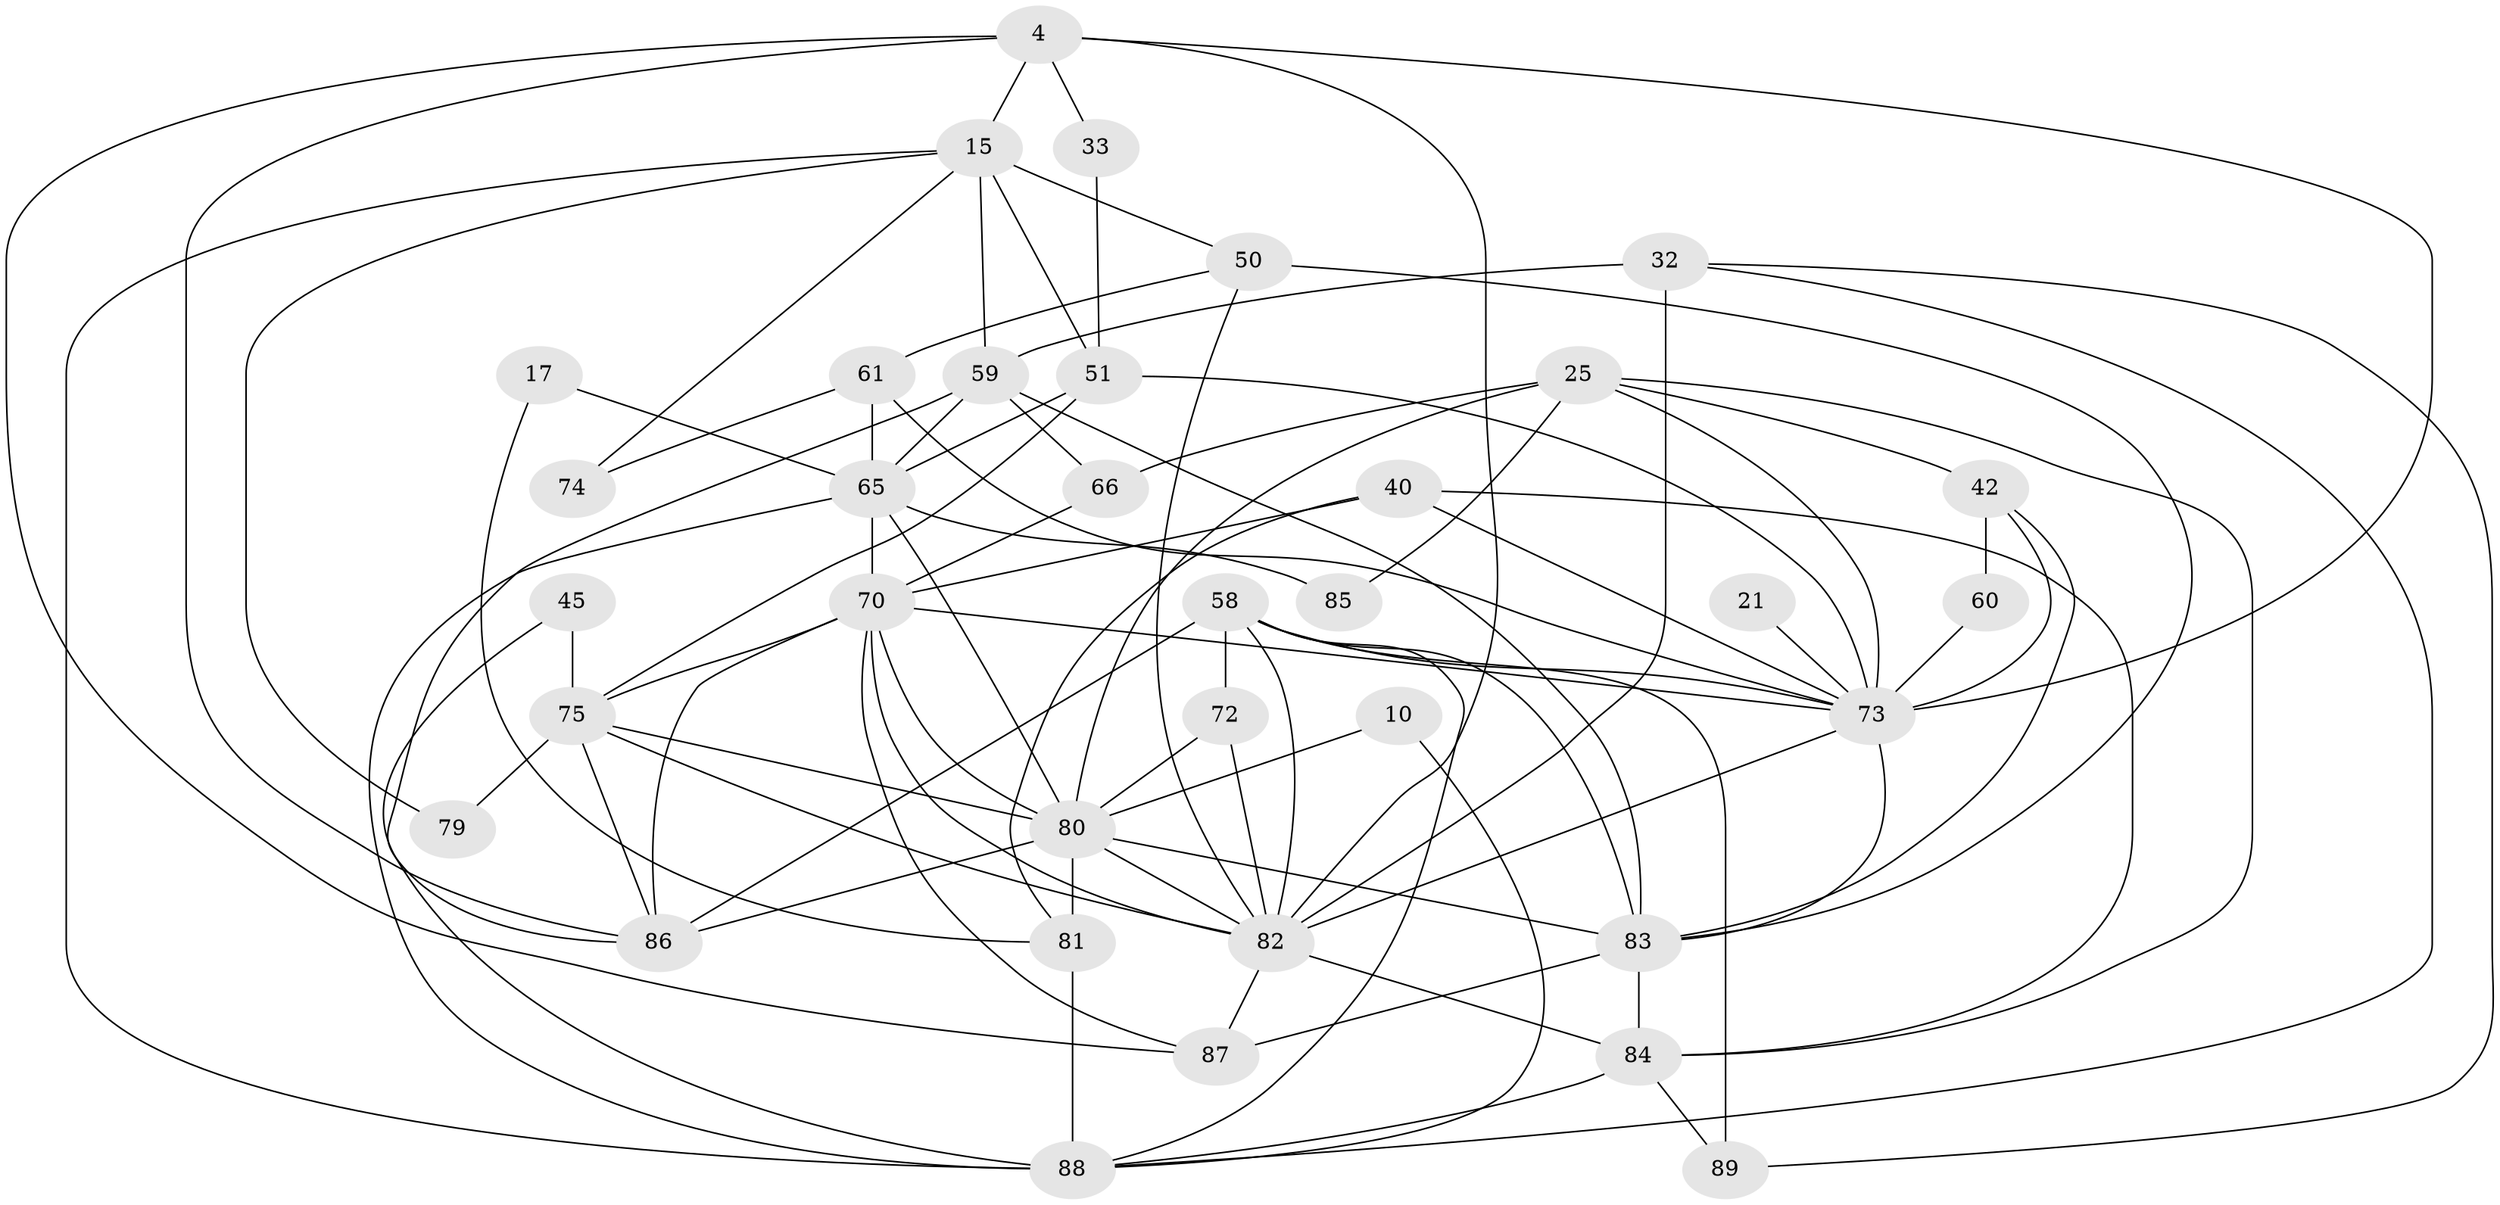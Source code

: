 // original degree distribution, {6: 0.0449438202247191, 4: 0.2696629213483146, 2: 0.14606741573033707, 8: 0.02247191011235955, 3: 0.24719101123595505, 5: 0.23595505617977527, 7: 0.02247191011235955, 9: 0.011235955056179775}
// Generated by graph-tools (version 1.1) at 2025/55/03/04/25 21:55:01]
// undirected, 35 vertices, 88 edges
graph export_dot {
graph [start="1"]
  node [color=gray90,style=filled];
  4;
  10;
  15;
  17;
  21;
  25 [super="+14"];
  32 [super="+16"];
  33;
  40;
  42;
  45;
  50;
  51 [super="+5+48"];
  58 [super="+56"];
  59 [super="+19+22"];
  60 [super="+3"];
  61;
  65 [super="+62"];
  66;
  70 [super="+30+38+54+53"];
  72;
  73 [super="+69+63"];
  74;
  75 [super="+71"];
  79;
  80 [super="+68+57+46"];
  81 [super="+12+27"];
  82 [super="+41+67+64"];
  83 [super="+20+23+34"];
  84 [super="+77+55"];
  85;
  86 [super="+9+76"];
  87 [super="+47"];
  88 [super="+78"];
  89;
  4 -- 15;
  4 -- 73 [weight=2];
  4 -- 33;
  4 -- 87;
  4 -- 86 [weight=2];
  4 -- 82;
  10 -- 88;
  10 -- 80;
  15 -- 50;
  15 -- 51 [weight=2];
  15 -- 74;
  15 -- 79;
  15 -- 88 [weight=2];
  15 -- 59;
  17 -- 65;
  17 -- 81;
  21 -- 73 [weight=2];
  25 -- 66;
  25 -- 42;
  25 -- 84 [weight=2];
  25 -- 85;
  25 -- 73;
  25 -- 80 [weight=2];
  32 -- 59 [weight=2];
  32 -- 89;
  32 -- 88;
  32 -- 82 [weight=2];
  33 -- 51;
  40 -- 81 [weight=2];
  40 -- 84;
  40 -- 70;
  40 -- 73;
  42 -- 60 [weight=2];
  42 -- 83;
  42 -- 73;
  45 -- 88;
  45 -- 75;
  50 -- 61;
  50 -- 83;
  50 -- 82;
  51 -- 65 [weight=2];
  51 -- 73;
  51 -- 75;
  58 -- 72;
  58 -- 82 [weight=2];
  58 -- 89;
  58 -- 83;
  58 -- 86;
  58 -- 88;
  58 -- 73 [weight=2];
  59 -- 86;
  59 -- 66;
  59 -- 83 [weight=2];
  59 -- 65;
  60 -- 73;
  61 -- 73 [weight=2];
  61 -- 74;
  61 -- 65;
  65 -- 70 [weight=3];
  65 -- 85;
  65 -- 88;
  65 -- 80;
  66 -- 70;
  70 -- 73 [weight=4];
  70 -- 82;
  70 -- 86 [weight=3];
  70 -- 87;
  70 -- 80;
  70 -- 75 [weight=2];
  72 -- 82;
  72 -- 80 [weight=3];
  73 -- 83;
  73 -- 82 [weight=2];
  75 -- 79;
  75 -- 86;
  75 -- 80 [weight=2];
  75 -- 82;
  80 -- 81 [weight=4];
  80 -- 82 [weight=4];
  80 -- 83;
  80 -- 86;
  81 -- 88;
  82 -- 84 [weight=2];
  82 -- 87;
  83 -- 84 [weight=2];
  83 -- 87;
  84 -- 89;
  84 -- 88;
}
